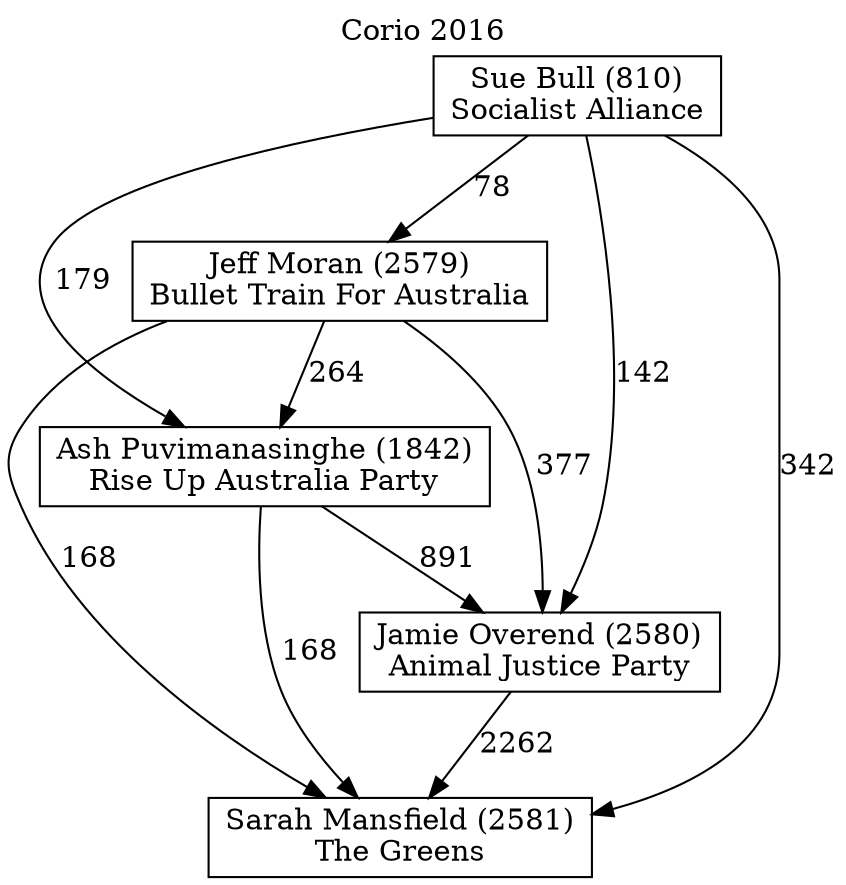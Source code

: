 // House preference flow
digraph "Sarah Mansfield (2581)_Corio_2016" {
	graph [label="Corio 2016" labelloc=t mclimit=10]
	node [shape=box]
	"Ash Puvimanasinghe (1842)" [label="Ash Puvimanasinghe (1842)
Rise Up Australia Party"]
	"Jamie Overend (2580)" [label="Jamie Overend (2580)
Animal Justice Party"]
	"Jeff Moran (2579)" [label="Jeff Moran (2579)
Bullet Train For Australia"]
	"Sarah Mansfield (2581)" [label="Sarah Mansfield (2581)
The Greens"]
	"Sue Bull (810)" [label="Sue Bull (810)
Socialist Alliance"]
	"Ash Puvimanasinghe (1842)" -> "Jamie Overend (2580)" [label=891]
	"Ash Puvimanasinghe (1842)" -> "Sarah Mansfield (2581)" [label=168]
	"Jamie Overend (2580)" -> "Sarah Mansfield (2581)" [label=2262]
	"Jeff Moran (2579)" -> "Ash Puvimanasinghe (1842)" [label=264]
	"Jeff Moran (2579)" -> "Jamie Overend (2580)" [label=377]
	"Jeff Moran (2579)" -> "Sarah Mansfield (2581)" [label=168]
	"Sue Bull (810)" -> "Ash Puvimanasinghe (1842)" [label=179]
	"Sue Bull (810)" -> "Jamie Overend (2580)" [label=142]
	"Sue Bull (810)" -> "Jeff Moran (2579)" [label=78]
	"Sue Bull (810)" -> "Sarah Mansfield (2581)" [label=342]
}
